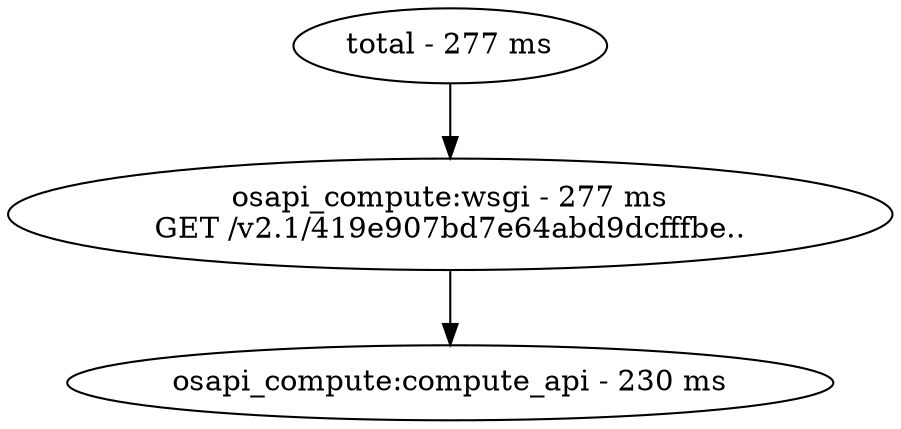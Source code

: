 digraph {
	0 [label="total - 277 ms"]
	1 [label="osapi_compute:wsgi - 277 ms\nGET /v2.1/419e907bd7e64abd9dcfffbe.."]
	2 [label="osapi_compute:compute_api - 230 ms"]
		1 -> 2
		0 -> 1
}